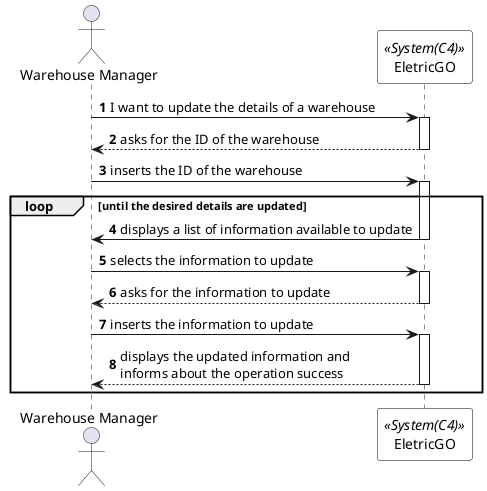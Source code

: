 @startuml createDeliverySSD
autonumber

skinparam sequence {
ParticipantBorderColor black
ParticipantBackgroundColor white
}

actor "Warehouse Manager" as admin
participant EletricGO as system <<System(C4)>>


admin -> system: I want to update the details of a warehouse
activate system

system --> admin: asks for the ID of the warehouse
deactivate system

admin -> system: inserts the ID of the warehouse
activate system

loop until the desired details are updated

system -_> admin: displays a list of information available to update
deactivate system

admin -> system: selects the information to update
activate system

system --> admin: asks for the information to update
deactivate system

admin -> system: inserts the information to update
activate system

system --> admin: displays the updated information and \ninforms about the operation success
deactivate system

end loop

deactivate system
deactivate admin

@enduml